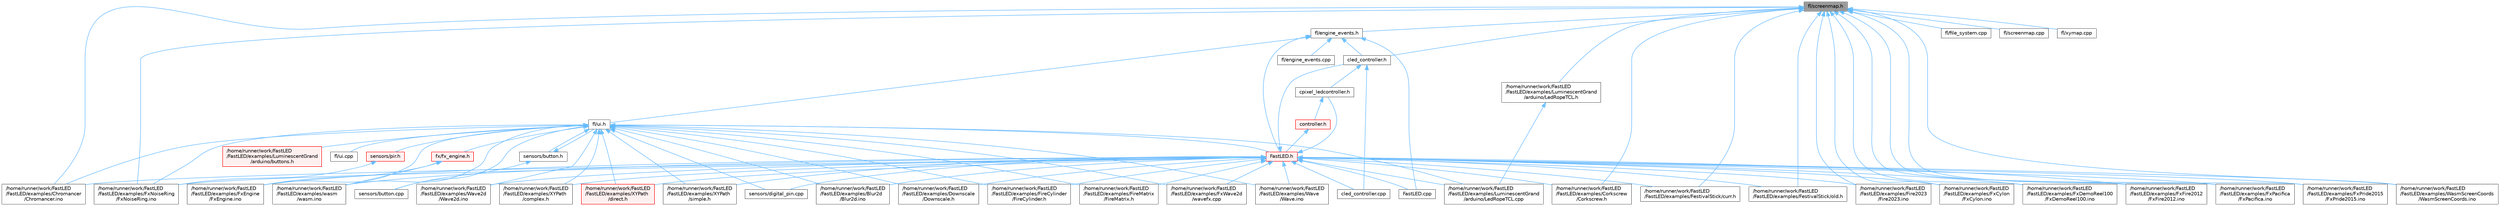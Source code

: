 digraph "fl/screenmap.h"
{
 // INTERACTIVE_SVG=YES
 // LATEX_PDF_SIZE
  bgcolor="transparent";
  edge [fontname=Helvetica,fontsize=10,labelfontname=Helvetica,labelfontsize=10];
  node [fontname=Helvetica,fontsize=10,shape=box,height=0.2,width=0.4];
  Node1 [id="Node000001",label="fl/screenmap.h",height=0.2,width=0.4,color="gray40", fillcolor="grey60", style="filled", fontcolor="black",tooltip=" "];
  Node1 -> Node2 [id="edge1_Node000001_Node000002",dir="back",color="steelblue1",style="solid",tooltip=" "];
  Node2 [id="Node000002",label="/home/runner/work/FastLED\l/FastLED/examples/Chromancer\l/Chromancer.ino",height=0.2,width=0.4,color="grey40", fillcolor="white", style="filled",URL="$d1/ddb/_chromancer_8ino.html",tooltip=" "];
  Node1 -> Node3 [id="edge2_Node000001_Node000003",dir="back",color="steelblue1",style="solid",tooltip=" "];
  Node3 [id="Node000003",label="/home/runner/work/FastLED\l/FastLED/examples/Corkscrew\l/Corkscrew.h",height=0.2,width=0.4,color="grey40", fillcolor="white", style="filled",URL="$df/d40/examples_2_corkscrew_2corkscrew_8h.html",tooltip=" "];
  Node1 -> Node4 [id="edge3_Node000001_Node000004",dir="back",color="steelblue1",style="solid",tooltip=" "];
  Node4 [id="Node000004",label="/home/runner/work/FastLED\l/FastLED/examples/FestivalStick/curr.h",height=0.2,width=0.4,color="grey40", fillcolor="white", style="filled",URL="$d4/d06/curr_8h.html",tooltip=" "];
  Node1 -> Node5 [id="edge4_Node000001_Node000005",dir="back",color="steelblue1",style="solid",tooltip=" "];
  Node5 [id="Node000005",label="/home/runner/work/FastLED\l/FastLED/examples/FestivalStick/old.h",height=0.2,width=0.4,color="grey40", fillcolor="white", style="filled",URL="$d7/da1/old_8h.html",tooltip=" "];
  Node1 -> Node6 [id="edge5_Node000001_Node000006",dir="back",color="steelblue1",style="solid",tooltip=" "];
  Node6 [id="Node000006",label="/home/runner/work/FastLED\l/FastLED/examples/Fire2023\l/Fire2023.ino",height=0.2,width=0.4,color="grey40", fillcolor="white", style="filled",URL="$d8/d2c/_fire2023_8ino.html",tooltip=" "];
  Node1 -> Node7 [id="edge6_Node000001_Node000007",dir="back",color="steelblue1",style="solid",tooltip=" "];
  Node7 [id="Node000007",label="/home/runner/work/FastLED\l/FastLED/examples/FxCylon\l/FxCylon.ino",height=0.2,width=0.4,color="grey40", fillcolor="white", style="filled",URL="$db/d86/_fx_cylon_8ino.html",tooltip=" "];
  Node1 -> Node8 [id="edge7_Node000001_Node000008",dir="back",color="steelblue1",style="solid",tooltip=" "];
  Node8 [id="Node000008",label="/home/runner/work/FastLED\l/FastLED/examples/FxDemoReel100\l/FxDemoReel100.ino",height=0.2,width=0.4,color="grey40", fillcolor="white", style="filled",URL="$d1/d8f/_fx_demo_reel100_8ino.html",tooltip=" "];
  Node1 -> Node9 [id="edge8_Node000001_Node000009",dir="back",color="steelblue1",style="solid",tooltip=" "];
  Node9 [id="Node000009",label="/home/runner/work/FastLED\l/FastLED/examples/FxFire2012\l/FxFire2012.ino",height=0.2,width=0.4,color="grey40", fillcolor="white", style="filled",URL="$df/d57/_fx_fire2012_8ino.html",tooltip=" "];
  Node1 -> Node10 [id="edge9_Node000001_Node000010",dir="back",color="steelblue1",style="solid",tooltip=" "];
  Node10 [id="Node000010",label="/home/runner/work/FastLED\l/FastLED/examples/FxNoiseRing\l/FxNoiseRing.ino",height=0.2,width=0.4,color="grey40", fillcolor="white", style="filled",URL="$d3/dac/_fx_noise_ring_8ino.html",tooltip=" "];
  Node1 -> Node11 [id="edge10_Node000001_Node000011",dir="back",color="steelblue1",style="solid",tooltip=" "];
  Node11 [id="Node000011",label="/home/runner/work/FastLED\l/FastLED/examples/FxPacifica\l/FxPacifica.ino",height=0.2,width=0.4,color="grey40", fillcolor="white", style="filled",URL="$dc/ded/_fx_pacifica_8ino.html",tooltip=" "];
  Node1 -> Node12 [id="edge11_Node000001_Node000012",dir="back",color="steelblue1",style="solid",tooltip=" "];
  Node12 [id="Node000012",label="/home/runner/work/FastLED\l/FastLED/examples/FxPride2015\l/FxPride2015.ino",height=0.2,width=0.4,color="grey40", fillcolor="white", style="filled",URL="$d2/db0/_fx_pride2015_8ino.html",tooltip=" "];
  Node1 -> Node13 [id="edge12_Node000001_Node000013",dir="back",color="steelblue1",style="solid",tooltip=" "];
  Node13 [id="Node000013",label="/home/runner/work/FastLED\l/FastLED/examples/LuminescentGrand\l/arduino/LedRopeTCL.h",height=0.2,width=0.4,color="grey40", fillcolor="white", style="filled",URL="$d9/d7e/_led_rope_t_c_l_8h.html",tooltip=" "];
  Node13 -> Node14 [id="edge13_Node000013_Node000014",dir="back",color="steelblue1",style="solid",tooltip=" "];
  Node14 [id="Node000014",label="/home/runner/work/FastLED\l/FastLED/examples/LuminescentGrand\l/arduino/LedRopeTCL.cpp",height=0.2,width=0.4,color="grey40", fillcolor="white", style="filled",URL="$d6/dc9/_led_rope_t_c_l_8cpp.html",tooltip=" "];
  Node1 -> Node15 [id="edge14_Node000001_Node000015",dir="back",color="steelblue1",style="solid",tooltip=" "];
  Node15 [id="Node000015",label="/home/runner/work/FastLED\l/FastLED/examples/WasmScreenCoords\l/WasmScreenCoords.ino",height=0.2,width=0.4,color="grey40", fillcolor="white", style="filled",URL="$dc/d4d/_wasm_screen_coords_8ino.html",tooltip="Simple test for screen coordinates in the web compiled version of FastLED."];
  Node1 -> Node16 [id="edge15_Node000001_Node000016",dir="back",color="steelblue1",style="solid",tooltip=" "];
  Node16 [id="Node000016",label="cled_controller.h",height=0.2,width=0.4,color="grey40", fillcolor="white", style="filled",URL="$db/d6d/cled__controller_8h.html",tooltip="base definitions used by led controllers for writing out led data"];
  Node16 -> Node17 [id="edge16_Node000016_Node000017",dir="back",color="steelblue1",style="solid",tooltip=" "];
  Node17 [id="Node000017",label="cled_controller.cpp",height=0.2,width=0.4,color="grey40", fillcolor="white", style="filled",URL="$dd/dd8/cled__controller_8cpp.html",tooltip="base definitions used by led controllers for writing out led data"];
  Node16 -> Node18 [id="edge17_Node000016_Node000018",dir="back",color="steelblue1",style="solid",tooltip=" "];
  Node18 [id="Node000018",label="cpixel_ledcontroller.h",height=0.2,width=0.4,color="grey40", fillcolor="white", style="filled",URL="$d9/d57/cpixel__ledcontroller_8h.html",tooltip="defines the templated version of the CLEDController class"];
  Node18 -> Node19 [id="edge18_Node000018_Node000019",dir="back",color="steelblue1",style="solid",tooltip=" "];
  Node19 [id="Node000019",label="controller.h",height=0.2,width=0.4,color="red", fillcolor="#FFF0F0", style="filled",URL="$d2/dd9/controller_8h.html",tooltip="deprecated: base definitions used by led controllers for writing out led data"];
  Node19 -> Node20 [id="edge19_Node000019_Node000020",dir="back",color="steelblue1",style="solid",tooltip=" "];
  Node20 [id="Node000020",label="FastLED.h",height=0.2,width=0.4,color="red", fillcolor="#FFF0F0", style="filled",URL="$db/d97/_fast_l_e_d_8h.html",tooltip="central include file for FastLED, defines the CFastLED class/object"];
  Node20 -> Node28 [id="edge20_Node000020_Node000028",dir="back",color="steelblue1",style="solid",tooltip=" "];
  Node28 [id="Node000028",label="/home/runner/work/FastLED\l/FastLED/examples/Blur2d\l/Blur2d.ino",height=0.2,width=0.4,color="grey40", fillcolor="white", style="filled",URL="$df/d42/_blur2d_8ino.html",tooltip=" "];
  Node20 -> Node2 [id="edge21_Node000020_Node000002",dir="back",color="steelblue1",style="solid",tooltip=" "];
  Node20 -> Node3 [id="edge22_Node000020_Node000003",dir="back",color="steelblue1",style="solid",tooltip=" "];
  Node20 -> Node36 [id="edge23_Node000020_Node000036",dir="back",color="steelblue1",style="solid",tooltip=" "];
  Node36 [id="Node000036",label="/home/runner/work/FastLED\l/FastLED/examples/Downscale\l/Downscale.h",height=0.2,width=0.4,color="grey40", fillcolor="white", style="filled",URL="$d6/d1a/examples_2_downscale_2downscale_8h.html",tooltip=" "];
  Node20 -> Node4 [id="edge24_Node000020_Node000004",dir="back",color="steelblue1",style="solid",tooltip=" "];
  Node20 -> Node5 [id="edge25_Node000020_Node000005",dir="back",color="steelblue1",style="solid",tooltip=" "];
  Node20 -> Node6 [id="edge26_Node000020_Node000006",dir="back",color="steelblue1",style="solid",tooltip=" "];
  Node20 -> Node43 [id="edge27_Node000020_Node000043",dir="back",color="steelblue1",style="solid",tooltip=" "];
  Node43 [id="Node000043",label="/home/runner/work/FastLED\l/FastLED/examples/FireCylinder\l/FireCylinder.h",height=0.2,width=0.4,color="grey40", fillcolor="white", style="filled",URL="$d8/dd0/_fire_cylinder_8h.html",tooltip=" "];
  Node20 -> Node45 [id="edge28_Node000020_Node000045",dir="back",color="steelblue1",style="solid",tooltip=" "];
  Node45 [id="Node000045",label="/home/runner/work/FastLED\l/FastLED/examples/FireMatrix\l/FireMatrix.h",height=0.2,width=0.4,color="grey40", fillcolor="white", style="filled",URL="$d5/d88/_fire_matrix_8h.html",tooltip=" "];
  Node20 -> Node7 [id="edge29_Node000020_Node000007",dir="back",color="steelblue1",style="solid",tooltip=" "];
  Node20 -> Node8 [id="edge30_Node000020_Node000008",dir="back",color="steelblue1",style="solid",tooltip=" "];
  Node20 -> Node51 [id="edge31_Node000020_Node000051",dir="back",color="steelblue1",style="solid",tooltip=" "];
  Node51 [id="Node000051",label="/home/runner/work/FastLED\l/FastLED/examples/FxEngine\l/FxEngine.ino",height=0.2,width=0.4,color="grey40", fillcolor="white", style="filled",URL="$d6/d35/_fx_engine_8ino.html",tooltip="Demonstrates how to use the FxEngine to switch between different effects on a 2D LED matrix."];
  Node20 -> Node9 [id="edge32_Node000020_Node000009",dir="back",color="steelblue1",style="solid",tooltip=" "];
  Node20 -> Node10 [id="edge33_Node000020_Node000010",dir="back",color="steelblue1",style="solid",tooltip=" "];
  Node20 -> Node11 [id="edge34_Node000020_Node000011",dir="back",color="steelblue1",style="solid",tooltip=" "];
  Node20 -> Node12 [id="edge35_Node000020_Node000012",dir="back",color="steelblue1",style="solid",tooltip=" "];
  Node20 -> Node55 [id="edge36_Node000020_Node000055",dir="back",color="steelblue1",style="solid",tooltip=" "];
  Node55 [id="Node000055",label="/home/runner/work/FastLED\l/FastLED/examples/FxWave2d\l/wavefx.cpp",height=0.2,width=0.4,color="grey40", fillcolor="white", style="filled",URL="$d9/d29/wavefx_8cpp.html",tooltip=" "];
  Node20 -> Node14 [id="edge37_Node000020_Node000014",dir="back",color="steelblue1",style="solid",tooltip=" "];
  Node20 -> Node15 [id="edge38_Node000020_Node000015",dir="back",color="steelblue1",style="solid",tooltip=" "];
  Node20 -> Node81 [id="edge39_Node000020_Node000081",dir="back",color="steelblue1",style="solid",tooltip=" "];
  Node81 [id="Node000081",label="/home/runner/work/FastLED\l/FastLED/examples/Wave\l/Wave.ino",height=0.2,width=0.4,color="grey40", fillcolor="white", style="filled",URL="$d1/d16/_wave_8ino.html",tooltip=" "];
  Node20 -> Node82 [id="edge40_Node000020_Node000082",dir="back",color="steelblue1",style="solid",tooltip=" "];
  Node82 [id="Node000082",label="/home/runner/work/FastLED\l/FastLED/examples/Wave2d\l/Wave2d.ino",height=0.2,width=0.4,color="grey40", fillcolor="white", style="filled",URL="$dd/d44/_wave2d_8ino.html",tooltip=" "];
  Node20 -> Node84 [id="edge41_Node000020_Node000084",dir="back",color="steelblue1",style="solid",tooltip=" "];
  Node84 [id="Node000084",label="/home/runner/work/FastLED\l/FastLED/examples/XYPath\l/complex.h",height=0.2,width=0.4,color="grey40", fillcolor="white", style="filled",URL="$d7/d3b/complex_8h.html",tooltip=" "];
  Node20 -> Node85 [id="edge42_Node000020_Node000085",dir="back",color="steelblue1",style="solid",tooltip=" "];
  Node85 [id="Node000085",label="/home/runner/work/FastLED\l/FastLED/examples/XYPath\l/direct.h",height=0.2,width=0.4,color="red", fillcolor="#FFF0F0", style="filled",URL="$d6/daf/direct_8h.html",tooltip=" "];
  Node20 -> Node87 [id="edge43_Node000020_Node000087",dir="back",color="steelblue1",style="solid",tooltip=" "];
  Node87 [id="Node000087",label="/home/runner/work/FastLED\l/FastLED/examples/XYPath\l/simple.h",height=0.2,width=0.4,color="grey40", fillcolor="white", style="filled",URL="$d8/d14/simple_8h.html",tooltip=" "];
  Node20 -> Node89 [id="edge44_Node000020_Node000089",dir="back",color="steelblue1",style="solid",tooltip=" "];
  Node89 [id="Node000089",label="/home/runner/work/FastLED\l/FastLED/examples/wasm\l/wasm.ino",height=0.2,width=0.4,color="grey40", fillcolor="white", style="filled",URL="$d7/dd3/wasm_8ino.html",tooltip="Demonstrates an advanced ino file with multiple effects and UI elements."];
  Node20 -> Node90 [id="edge45_Node000020_Node000090",dir="back",color="steelblue1",style="solid",tooltip=" "];
  Node90 [id="Node000090",label="FastLED.cpp",height=0.2,width=0.4,color="grey40", fillcolor="white", style="filled",URL="$d6/dda/_fast_l_e_d_8cpp.html",tooltip="Central source file for FastLED, implements the CFastLED class/object."];
  Node20 -> Node17 [id="edge46_Node000020_Node000017",dir="back",color="steelblue1",style="solid",tooltip=" "];
  Node20 -> Node16 [id="edge47_Node000020_Node000016",dir="back",color="steelblue1",style="solid",tooltip=" "];
  Node20 -> Node18 [id="edge48_Node000020_Node000018",dir="back",color="steelblue1",style="solid",tooltip=" "];
  Node20 -> Node100 [id="edge49_Node000020_Node000100",dir="back",color="steelblue1",style="solid",tooltip=" "];
  Node100 [id="Node000100",label="sensors/digital_pin.cpp",height=0.2,width=0.4,color="grey40", fillcolor="white", style="filled",URL="$de/d2b/digital__pin_8cpp.html",tooltip=" "];
  Node1 -> Node143 [id="edge50_Node000001_Node000143",dir="back",color="steelblue1",style="solid",tooltip=" "];
  Node143 [id="Node000143",label="fl/engine_events.h",height=0.2,width=0.4,color="grey40", fillcolor="white", style="filled",URL="$db/dc0/engine__events_8h.html",tooltip=" "];
  Node143 -> Node90 [id="edge51_Node000143_Node000090",dir="back",color="steelblue1",style="solid",tooltip=" "];
  Node143 -> Node20 [id="edge52_Node000143_Node000020",dir="back",color="steelblue1",style="solid",tooltip=" "];
  Node143 -> Node16 [id="edge53_Node000143_Node000016",dir="back",color="steelblue1",style="solid",tooltip=" "];
  Node143 -> Node144 [id="edge54_Node000143_Node000144",dir="back",color="steelblue1",style="solid",tooltip=" "];
  Node144 [id="Node000144",label="fl/engine_events.cpp",height=0.2,width=0.4,color="grey40", fillcolor="white", style="filled",URL="$d5/d7d/engine__events_8cpp.html",tooltip=" "];
  Node143 -> Node145 [id="edge55_Node000143_Node000145",dir="back",color="steelblue1",style="solid",tooltip=" "];
  Node145 [id="Node000145",label="fl/ui.h",height=0.2,width=0.4,color="grey40", fillcolor="white", style="filled",URL="$d9/d3b/ui_8h.html",tooltip=" "];
  Node145 -> Node28 [id="edge56_Node000145_Node000028",dir="back",color="steelblue1",style="solid",tooltip=" "];
  Node145 -> Node2 [id="edge57_Node000145_Node000002",dir="back",color="steelblue1",style="solid",tooltip=" "];
  Node145 -> Node36 [id="edge58_Node000145_Node000036",dir="back",color="steelblue1",style="solid",tooltip=" "];
  Node145 -> Node43 [id="edge59_Node000145_Node000043",dir="back",color="steelblue1",style="solid",tooltip=" "];
  Node145 -> Node45 [id="edge60_Node000145_Node000045",dir="back",color="steelblue1",style="solid",tooltip=" "];
  Node145 -> Node51 [id="edge61_Node000145_Node000051",dir="back",color="steelblue1",style="solid",tooltip=" "];
  Node145 -> Node10 [id="edge62_Node000145_Node000010",dir="back",color="steelblue1",style="solid",tooltip=" "];
  Node145 -> Node55 [id="edge63_Node000145_Node000055",dir="back",color="steelblue1",style="solid",tooltip=" "];
  Node145 -> Node14 [id="edge64_Node000145_Node000014",dir="back",color="steelblue1",style="solid",tooltip=" "];
  Node145 -> Node146 [id="edge65_Node000145_Node000146",dir="back",color="steelblue1",style="solid",tooltip=" "];
  Node146 [id="Node000146",label="/home/runner/work/FastLED\l/FastLED/examples/LuminescentGrand\l/arduino/buttons.h",height=0.2,width=0.4,color="red", fillcolor="#FFF0F0", style="filled",URL="$de/d05/buttons_8h.html",tooltip=" "];
  Node145 -> Node81 [id="edge66_Node000145_Node000081",dir="back",color="steelblue1",style="solid",tooltip=" "];
  Node145 -> Node82 [id="edge67_Node000145_Node000082",dir="back",color="steelblue1",style="solid",tooltip=" "];
  Node145 -> Node84 [id="edge68_Node000145_Node000084",dir="back",color="steelblue1",style="solid",tooltip=" "];
  Node145 -> Node85 [id="edge69_Node000145_Node000085",dir="back",color="steelblue1",style="solid",tooltip=" "];
  Node145 -> Node87 [id="edge70_Node000145_Node000087",dir="back",color="steelblue1",style="solid",tooltip=" "];
  Node145 -> Node89 [id="edge71_Node000145_Node000089",dir="back",color="steelblue1",style="solid",tooltip=" "];
  Node145 -> Node20 [id="edge72_Node000145_Node000020",dir="back",color="steelblue1",style="solid",tooltip=" "];
  Node145 -> Node148 [id="edge73_Node000145_Node000148",dir="back",color="steelblue1",style="solid",tooltip=" "];
  Node148 [id="Node000148",label="fl/ui.cpp",height=0.2,width=0.4,color="grey40", fillcolor="white", style="filled",URL="$d4/d38/ui_8cpp.html",tooltip=" "];
  Node145 -> Node149 [id="edge74_Node000145_Node000149",dir="back",color="steelblue1",style="solid",tooltip=" "];
  Node149 [id="Node000149",label="fx/fx_engine.h",height=0.2,width=0.4,color="red", fillcolor="#FFF0F0", style="filled",URL="$d9/d3c/fx__engine_8h.html",tooltip=" "];
  Node149 -> Node51 [id="edge75_Node000149_Node000051",dir="back",color="steelblue1",style="solid",tooltip=" "];
  Node149 -> Node89 [id="edge76_Node000149_Node000089",dir="back",color="steelblue1",style="solid",tooltip=" "];
  Node145 -> Node151 [id="edge77_Node000145_Node000151",dir="back",color="steelblue1",style="solid",tooltip=" "];
  Node151 [id="Node000151",label="sensors/button.cpp",height=0.2,width=0.4,color="grey40", fillcolor="white", style="filled",URL="$d6/df7/button_8cpp.html",tooltip=" "];
  Node145 -> Node152 [id="edge78_Node000145_Node000152",dir="back",color="steelblue1",style="solid",tooltip=" "];
  Node152 [id="Node000152",label="sensors/button.h",height=0.2,width=0.4,color="grey40", fillcolor="white", style="filled",URL="$d7/d0e/button_8h.html",tooltip=" "];
  Node152 -> Node145 [id="edge79_Node000152_Node000145",dir="back",color="steelblue1",style="solid",tooltip=" "];
  Node152 -> Node151 [id="edge80_Node000152_Node000151",dir="back",color="steelblue1",style="solid",tooltip=" "];
  Node145 -> Node100 [id="edge81_Node000145_Node000100",dir="back",color="steelblue1",style="solid",tooltip=" "];
  Node145 -> Node153 [id="edge82_Node000145_Node000153",dir="back",color="steelblue1",style="solid",tooltip=" "];
  Node153 [id="Node000153",label="sensors/pir.h",height=0.2,width=0.4,color="red", fillcolor="#FFF0F0", style="filled",URL="$d9/dd3/pir_8h.html",tooltip=" "];
  Node153 -> Node10 [id="edge83_Node000153_Node000010",dir="back",color="steelblue1",style="solid",tooltip=" "];
  Node1 -> Node154 [id="edge84_Node000001_Node000154",dir="back",color="steelblue1",style="solid",tooltip=" "];
  Node154 [id="Node000154",label="fl/file_system.cpp",height=0.2,width=0.4,color="grey40", fillcolor="white", style="filled",URL="$d4/d37/file__system_8cpp.html",tooltip=" "];
  Node1 -> Node155 [id="edge85_Node000001_Node000155",dir="back",color="steelblue1",style="solid",tooltip=" "];
  Node155 [id="Node000155",label="fl/screenmap.cpp",height=0.2,width=0.4,color="grey40", fillcolor="white", style="filled",URL="$d9/d6f/screenmap_8cpp.html",tooltip=" "];
  Node1 -> Node156 [id="edge86_Node000001_Node000156",dir="back",color="steelblue1",style="solid",tooltip=" "];
  Node156 [id="Node000156",label="fl/xymap.cpp",height=0.2,width=0.4,color="grey40", fillcolor="white", style="filled",URL="$d7/d09/xymap_8cpp.html",tooltip=" "];
}
